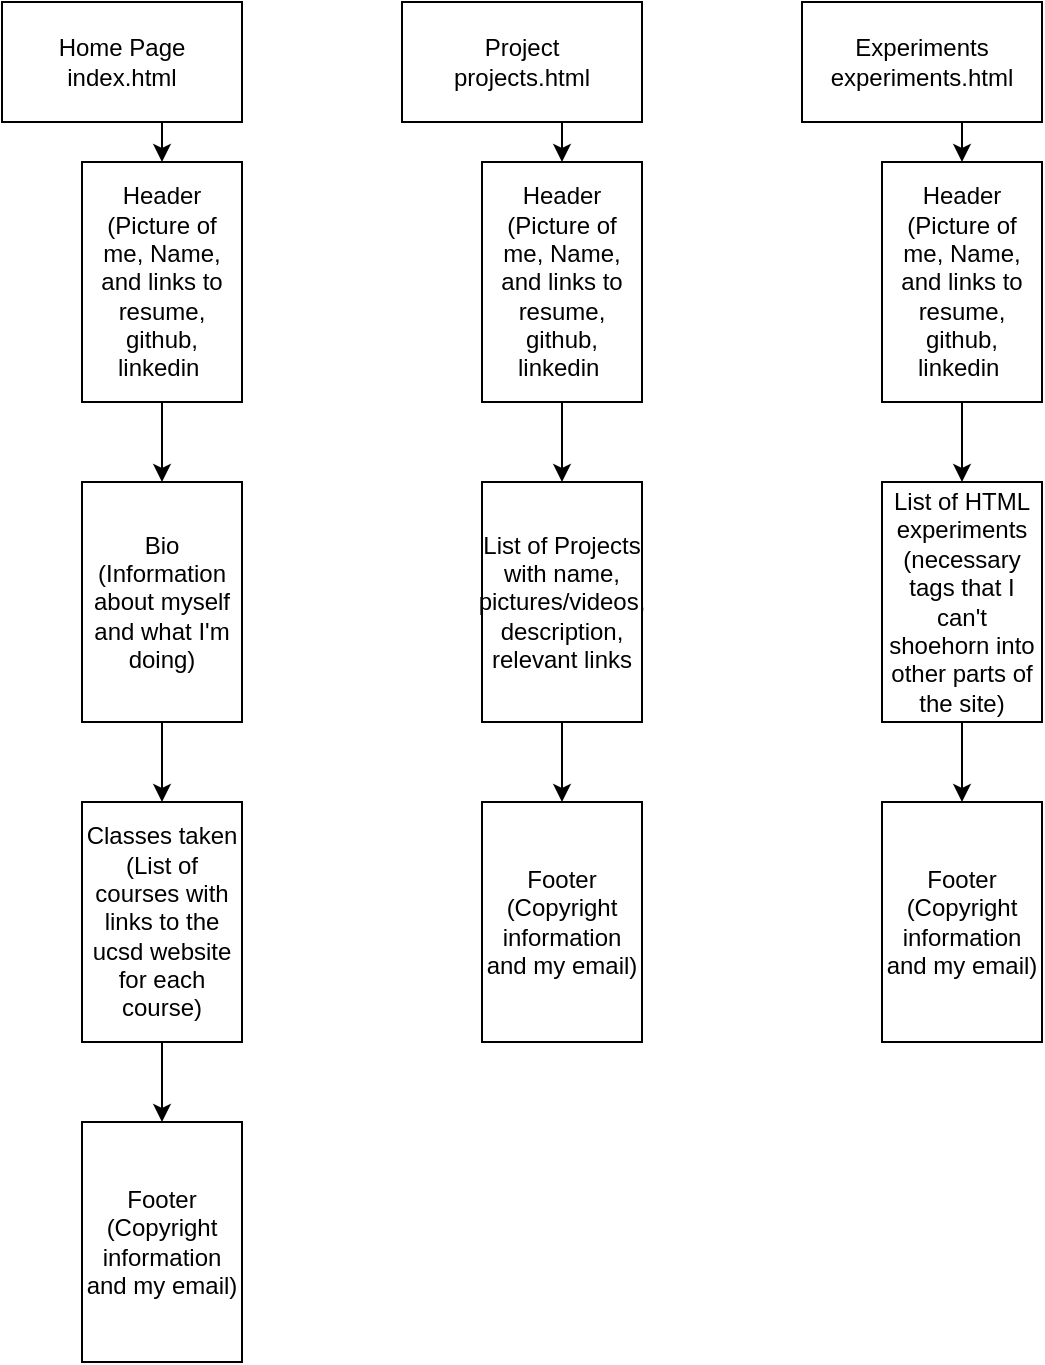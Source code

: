 <mxfile version="22.0.8" type="device">
  <diagram name="Page-1" id="tgTNKqO9q2sYpVFo-8EE">
    <mxGraphModel dx="2074" dy="1098" grid="1" gridSize="10" guides="1" tooltips="1" connect="1" arrows="1" fold="1" page="1" pageScale="1" pageWidth="850" pageHeight="1100" math="0" shadow="0">
      <root>
        <mxCell id="0" />
        <mxCell id="1" parent="0" />
        <mxCell id="JVps2s2Iovm6S5AD2OT7-9" style="edgeStyle=orthogonalEdgeStyle;rounded=0;orthogonalLoop=1;jettySize=auto;html=1;exitX=0.5;exitY=1;exitDx=0;exitDy=0;entryX=0.5;entryY=0;entryDx=0;entryDy=0;" edge="1" parent="1" source="TTHdz9MiycEcP2NvDhaE-1" target="TTHdz9MiycEcP2NvDhaE-5">
          <mxGeometry relative="1" as="geometry" />
        </mxCell>
        <mxCell id="TTHdz9MiycEcP2NvDhaE-1" value="Home Page&lt;br&gt;index.html&lt;br&gt;" style="rounded=0;whiteSpace=wrap;html=1;" parent="1" vertex="1">
          <mxGeometry x="40" y="80" width="120" height="60" as="geometry" />
        </mxCell>
        <mxCell id="JVps2s2Iovm6S5AD2OT7-4" style="edgeStyle=orthogonalEdgeStyle;rounded=0;orthogonalLoop=1;jettySize=auto;html=1;exitX=0.5;exitY=1;exitDx=0;exitDy=0;entryX=0.5;entryY=0;entryDx=0;entryDy=0;" edge="1" parent="1" source="TTHdz9MiycEcP2NvDhaE-3" target="IDLSMKd0u0CQpVI25d8W-5">
          <mxGeometry relative="1" as="geometry" />
        </mxCell>
        <mxCell id="TTHdz9MiycEcP2NvDhaE-3" value="Project&lt;br&gt;projects.html" style="rounded=0;whiteSpace=wrap;html=1;" parent="1" vertex="1">
          <mxGeometry x="240" y="80" width="120" height="60" as="geometry" />
        </mxCell>
        <mxCell id="JVps2s2Iovm6S5AD2OT7-8" style="edgeStyle=orthogonalEdgeStyle;rounded=0;orthogonalLoop=1;jettySize=auto;html=1;exitX=0.5;exitY=1;exitDx=0;exitDy=0;entryX=0.5;entryY=0;entryDx=0;entryDy=0;" edge="1" parent="1" source="TTHdz9MiycEcP2NvDhaE-5" target="PHvvMpnkXKXHnE8ItIG_-8">
          <mxGeometry relative="1" as="geometry" />
        </mxCell>
        <mxCell id="TTHdz9MiycEcP2NvDhaE-5" value="Header&lt;br&gt;(Picture of me, Name, and links to resume, github, linkedin&amp;nbsp;" style="rounded=0;whiteSpace=wrap;html=1;" parent="1" vertex="1">
          <mxGeometry x="80" y="160" width="80" height="120" as="geometry" />
        </mxCell>
        <mxCell id="JVps2s2Iovm6S5AD2OT7-7" style="edgeStyle=orthogonalEdgeStyle;rounded=0;orthogonalLoop=1;jettySize=auto;html=1;exitX=0.5;exitY=1;exitDx=0;exitDy=0;entryX=0.5;entryY=0;entryDx=0;entryDy=0;" edge="1" parent="1" source="PHvvMpnkXKXHnE8ItIG_-8" target="PHvvMpnkXKXHnE8ItIG_-9">
          <mxGeometry relative="1" as="geometry" />
        </mxCell>
        <mxCell id="PHvvMpnkXKXHnE8ItIG_-8" value="Bio&lt;br&gt;(Information about myself and what I&#39;m doing)" style="rounded=0;whiteSpace=wrap;html=1;" parent="1" vertex="1">
          <mxGeometry x="80" y="320" width="80" height="120" as="geometry" />
        </mxCell>
        <mxCell id="JVps2s2Iovm6S5AD2OT7-10" style="edgeStyle=orthogonalEdgeStyle;rounded=0;orthogonalLoop=1;jettySize=auto;html=1;exitX=0.5;exitY=1;exitDx=0;exitDy=0;" edge="1" parent="1" source="PHvvMpnkXKXHnE8ItIG_-9" target="PHvvMpnkXKXHnE8ItIG_-11">
          <mxGeometry relative="1" as="geometry" />
        </mxCell>
        <mxCell id="PHvvMpnkXKXHnE8ItIG_-9" value="Classes taken&lt;br&gt;(List of courses with links to the ucsd website for each course)" style="rounded=0;whiteSpace=wrap;html=1;" parent="1" vertex="1">
          <mxGeometry x="80" y="480" width="80" height="120" as="geometry" />
        </mxCell>
        <mxCell id="PHvvMpnkXKXHnE8ItIG_-11" value="Footer&lt;br&gt;(Copyright information and my email)" style="rounded=0;whiteSpace=wrap;html=1;" parent="1" vertex="1">
          <mxGeometry x="80" y="640" width="80" height="120" as="geometry" />
        </mxCell>
        <mxCell id="JVps2s2Iovm6S5AD2OT7-6" style="edgeStyle=orthogonalEdgeStyle;rounded=0;orthogonalLoop=1;jettySize=auto;html=1;exitX=0.5;exitY=1;exitDx=0;exitDy=0;entryX=0.5;entryY=0;entryDx=0;entryDy=0;" edge="1" parent="1" source="PHvvMpnkXKXHnE8ItIG_-13" target="PHvvMpnkXKXHnE8ItIG_-14">
          <mxGeometry relative="1" as="geometry" />
        </mxCell>
        <mxCell id="PHvvMpnkXKXHnE8ItIG_-13" value="List of Projects with name, pictures/videos, description, relevant links" style="rounded=0;whiteSpace=wrap;html=1;" parent="1" vertex="1">
          <mxGeometry x="280" y="320" width="80" height="120" as="geometry" />
        </mxCell>
        <mxCell id="PHvvMpnkXKXHnE8ItIG_-14" value="Footer&lt;br&gt;(Copyright information and my email)" style="rounded=0;whiteSpace=wrap;html=1;" parent="1" vertex="1">
          <mxGeometry x="280" y="480" width="80" height="120" as="geometry" />
        </mxCell>
        <mxCell id="JVps2s2Iovm6S5AD2OT7-3" style="edgeStyle=orthogonalEdgeStyle;rounded=0;orthogonalLoop=1;jettySize=auto;html=1;exitX=0.5;exitY=1;exitDx=0;exitDy=0;entryX=0.5;entryY=0;entryDx=0;entryDy=0;" edge="1" parent="1" source="IDLSMKd0u0CQpVI25d8W-1" target="IDLSMKd0u0CQpVI25d8W-6">
          <mxGeometry relative="1" as="geometry" />
        </mxCell>
        <mxCell id="IDLSMKd0u0CQpVI25d8W-1" value="Experiments&lt;br&gt;experiments.html" style="rounded=0;whiteSpace=wrap;html=1;" parent="1" vertex="1">
          <mxGeometry x="440" y="80" width="120" height="60" as="geometry" />
        </mxCell>
        <mxCell id="JVps2s2Iovm6S5AD2OT7-2" style="edgeStyle=orthogonalEdgeStyle;rounded=0;orthogonalLoop=1;jettySize=auto;html=1;exitX=0.5;exitY=1;exitDx=0;exitDy=0;entryX=0.5;entryY=0;entryDx=0;entryDy=0;" edge="1" parent="1" source="IDLSMKd0u0CQpVI25d8W-3" target="IDLSMKd0u0CQpVI25d8W-4">
          <mxGeometry relative="1" as="geometry" />
        </mxCell>
        <mxCell id="IDLSMKd0u0CQpVI25d8W-3" value="List of HTML experiments (necessary tags that I can&#39;t shoehorn into other parts of the site)" style="rounded=0;whiteSpace=wrap;html=1;" parent="1" vertex="1">
          <mxGeometry x="480" y="320" width="80" height="120" as="geometry" />
        </mxCell>
        <mxCell id="IDLSMKd0u0CQpVI25d8W-4" value="Footer&lt;br&gt;(Copyright information and my email)" style="rounded=0;whiteSpace=wrap;html=1;" parent="1" vertex="1">
          <mxGeometry x="480" y="480" width="80" height="120" as="geometry" />
        </mxCell>
        <mxCell id="JVps2s2Iovm6S5AD2OT7-5" style="edgeStyle=orthogonalEdgeStyle;rounded=0;orthogonalLoop=1;jettySize=auto;html=1;exitX=0.5;exitY=1;exitDx=0;exitDy=0;entryX=0.5;entryY=0;entryDx=0;entryDy=0;" edge="1" parent="1" source="IDLSMKd0u0CQpVI25d8W-5" target="PHvvMpnkXKXHnE8ItIG_-13">
          <mxGeometry relative="1" as="geometry" />
        </mxCell>
        <mxCell id="IDLSMKd0u0CQpVI25d8W-5" value="Header&lt;br&gt;(Picture of me, Name, and links to resume, github, linkedin&amp;nbsp;" style="rounded=0;whiteSpace=wrap;html=1;" parent="1" vertex="1">
          <mxGeometry x="280" y="160" width="80" height="120" as="geometry" />
        </mxCell>
        <mxCell id="JVps2s2Iovm6S5AD2OT7-1" style="edgeStyle=orthogonalEdgeStyle;rounded=0;orthogonalLoop=1;jettySize=auto;html=1;exitX=0.5;exitY=1;exitDx=0;exitDy=0;entryX=0.5;entryY=0;entryDx=0;entryDy=0;" edge="1" parent="1" source="IDLSMKd0u0CQpVI25d8W-6" target="IDLSMKd0u0CQpVI25d8W-3">
          <mxGeometry relative="1" as="geometry" />
        </mxCell>
        <mxCell id="IDLSMKd0u0CQpVI25d8W-6" value="Header&lt;br&gt;(Picture of me, Name, and links to resume, github, linkedin&amp;nbsp;" style="rounded=0;whiteSpace=wrap;html=1;" parent="1" vertex="1">
          <mxGeometry x="480" y="160" width="80" height="120" as="geometry" />
        </mxCell>
      </root>
    </mxGraphModel>
  </diagram>
</mxfile>
